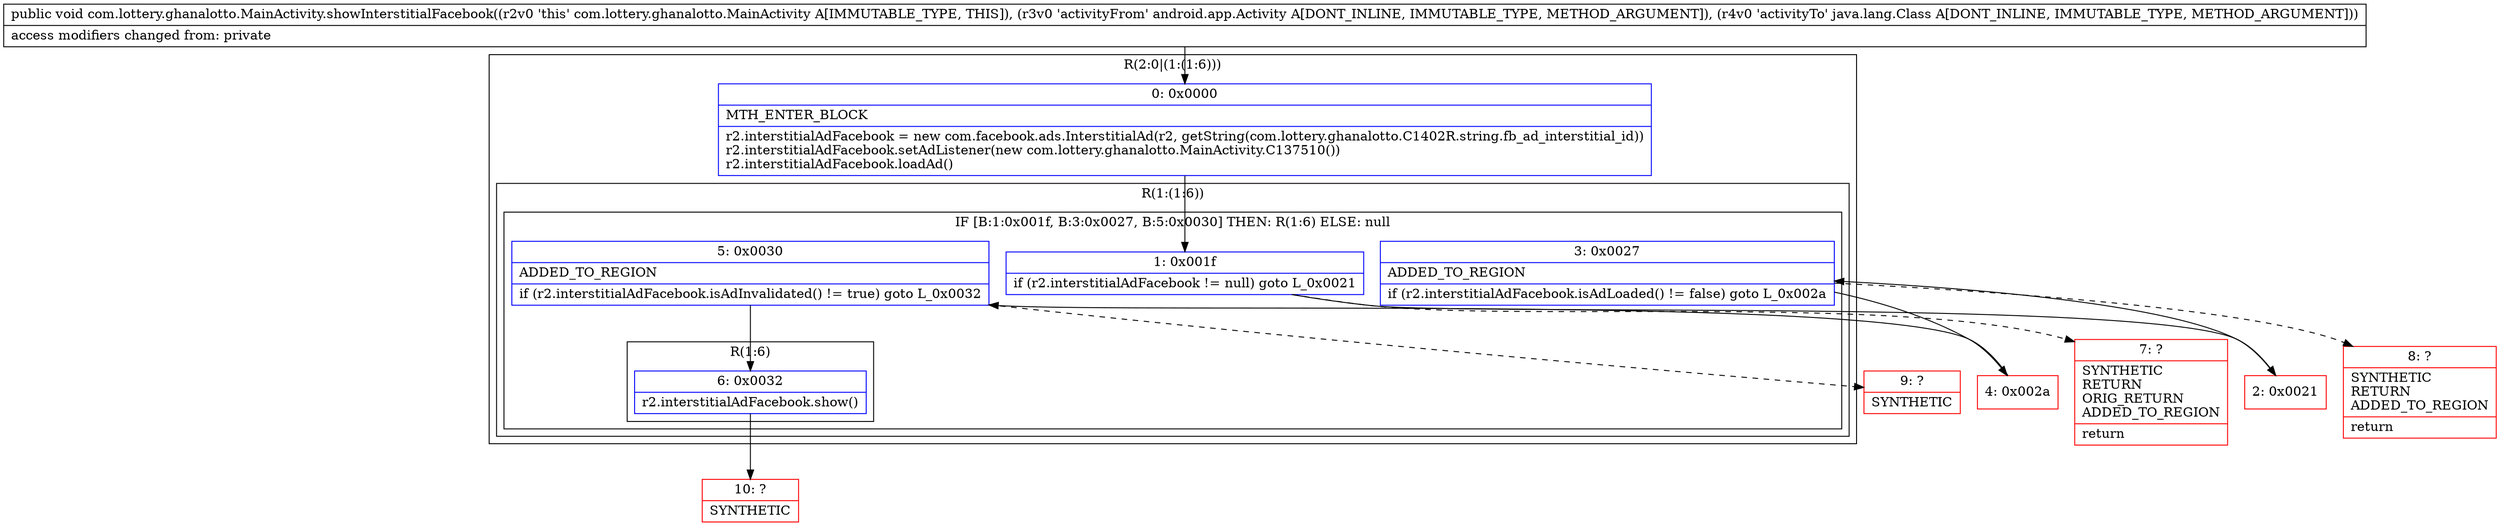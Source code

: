digraph "CFG forcom.lottery.ghanalotto.MainActivity.showInterstitialFacebook(Landroid\/app\/Activity;Ljava\/lang\/Class;)V" {
subgraph cluster_Region_1465835163 {
label = "R(2:0|(1:(1:6)))";
node [shape=record,color=blue];
Node_0 [shape=record,label="{0\:\ 0x0000|MTH_ENTER_BLOCK\l|r2.interstitialAdFacebook = new com.facebook.ads.InterstitialAd(r2, getString(com.lottery.ghanalotto.C1402R.string.fb_ad_interstitial_id))\lr2.interstitialAdFacebook.setAdListener(new com.lottery.ghanalotto.MainActivity.C137510())\lr2.interstitialAdFacebook.loadAd()\l}"];
subgraph cluster_Region_1846855520 {
label = "R(1:(1:6))";
node [shape=record,color=blue];
subgraph cluster_IfRegion_1167488868 {
label = "IF [B:1:0x001f, B:3:0x0027, B:5:0x0030] THEN: R(1:6) ELSE: null";
node [shape=record,color=blue];
Node_1 [shape=record,label="{1\:\ 0x001f|if (r2.interstitialAdFacebook != null) goto L_0x0021\l}"];
Node_3 [shape=record,label="{3\:\ 0x0027|ADDED_TO_REGION\l|if (r2.interstitialAdFacebook.isAdLoaded() != false) goto L_0x002a\l}"];
Node_5 [shape=record,label="{5\:\ 0x0030|ADDED_TO_REGION\l|if (r2.interstitialAdFacebook.isAdInvalidated() != true) goto L_0x0032\l}"];
subgraph cluster_Region_837160855 {
label = "R(1:6)";
node [shape=record,color=blue];
Node_6 [shape=record,label="{6\:\ 0x0032|r2.interstitialAdFacebook.show()\l}"];
}
}
}
}
Node_2 [shape=record,color=red,label="{2\:\ 0x0021}"];
Node_4 [shape=record,color=red,label="{4\:\ 0x002a}"];
Node_7 [shape=record,color=red,label="{7\:\ ?|SYNTHETIC\lRETURN\lORIG_RETURN\lADDED_TO_REGION\l|return\l}"];
Node_8 [shape=record,color=red,label="{8\:\ ?|SYNTHETIC\lRETURN\lADDED_TO_REGION\l|return\l}"];
Node_9 [shape=record,color=red,label="{9\:\ ?|SYNTHETIC\l}"];
Node_10 [shape=record,color=red,label="{10\:\ ?|SYNTHETIC\l}"];
MethodNode[shape=record,label="{public void com.lottery.ghanalotto.MainActivity.showInterstitialFacebook((r2v0 'this' com.lottery.ghanalotto.MainActivity A[IMMUTABLE_TYPE, THIS]), (r3v0 'activityFrom' android.app.Activity A[DONT_INLINE, IMMUTABLE_TYPE, METHOD_ARGUMENT]), (r4v0 'activityTo' java.lang.Class A[DONT_INLINE, IMMUTABLE_TYPE, METHOD_ARGUMENT]))  | access modifiers changed from: private\l}"];
MethodNode -> Node_0;
Node_0 -> Node_1;
Node_1 -> Node_2;
Node_1 -> Node_7[style=dashed];
Node_3 -> Node_4;
Node_3 -> Node_8[style=dashed];
Node_5 -> Node_6;
Node_5 -> Node_9[style=dashed];
Node_6 -> Node_10;
Node_2 -> Node_3;
Node_4 -> Node_5;
}

